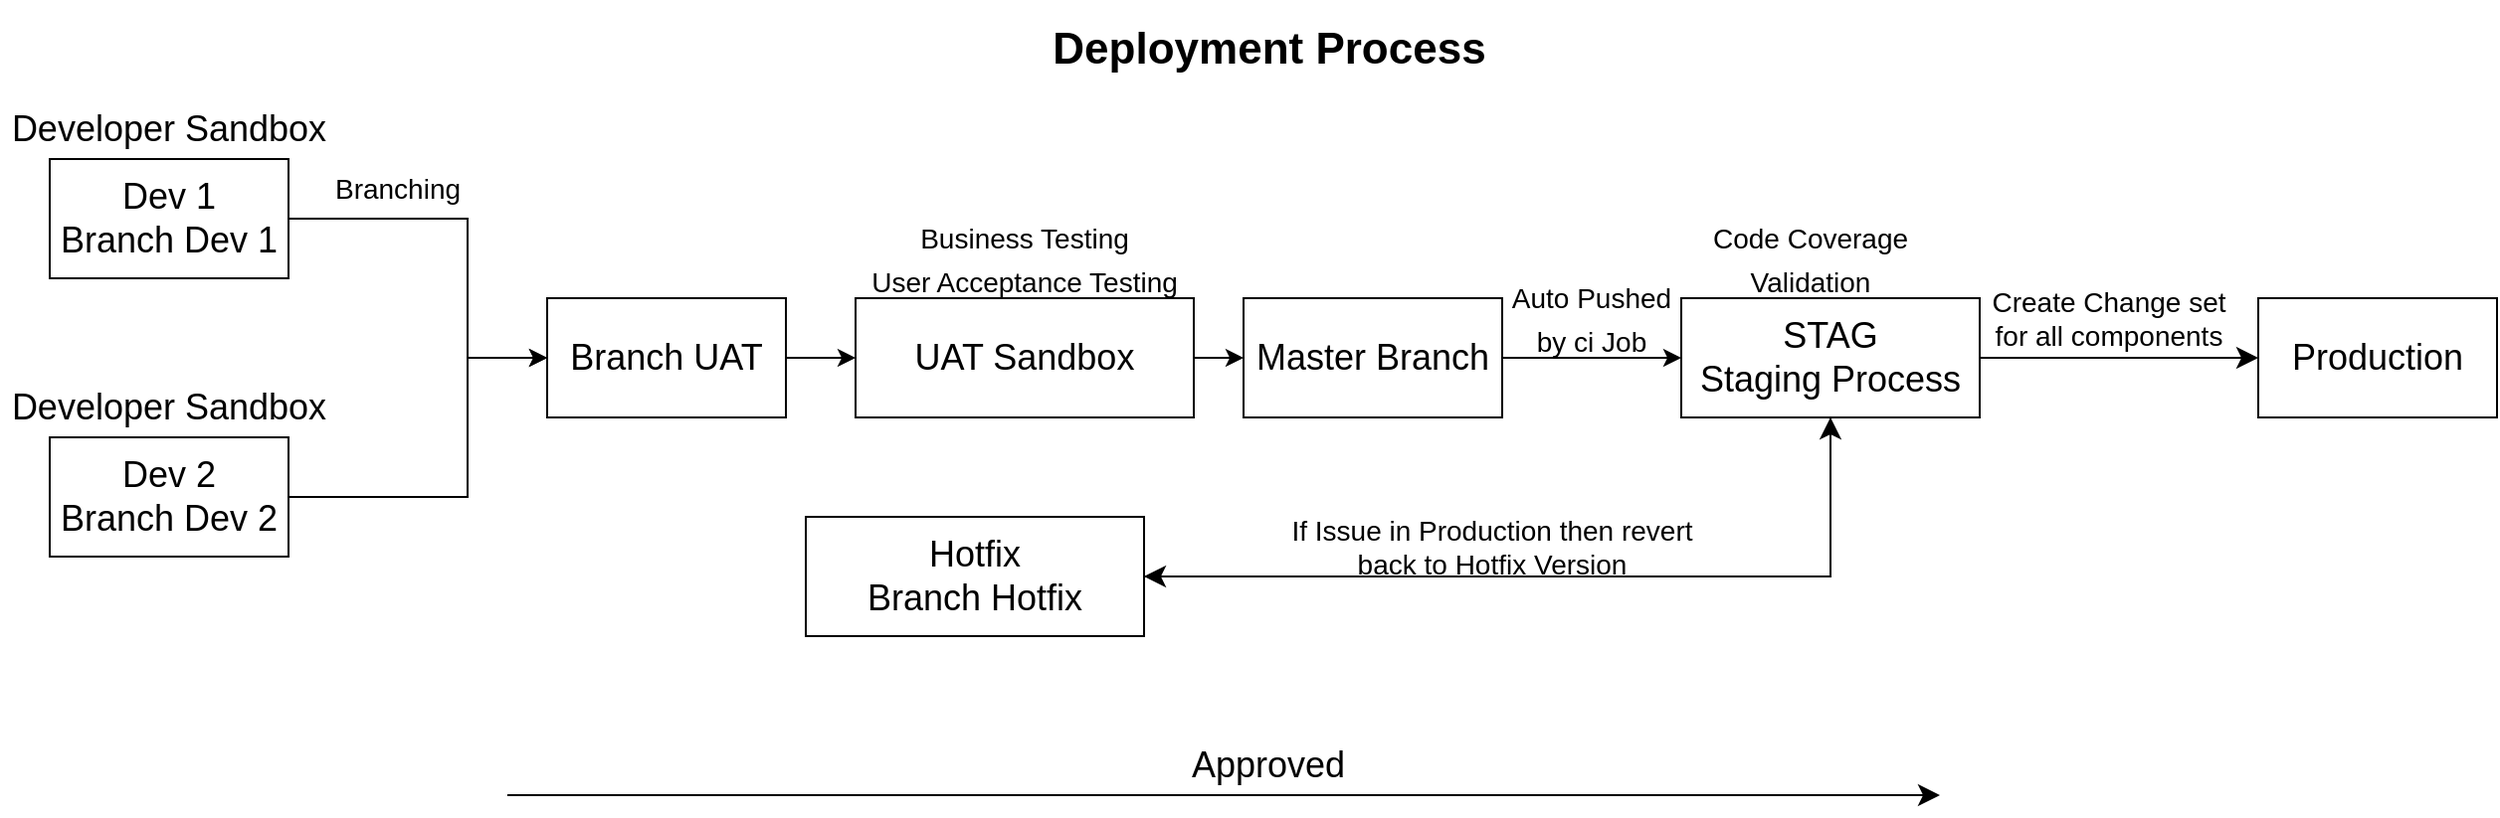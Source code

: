 <mxfile version="20.8.1" type="device"><diagram id="7zlZoh57ytXucOfflqFT" name="Page-1"><mxGraphModel dx="1434" dy="834" grid="1" gridSize="10" guides="1" tooltips="1" connect="1" arrows="1" fold="1" page="1" pageScale="1" pageWidth="850" pageHeight="1100" math="0" shadow="0"><root><mxCell id="0"/><mxCell id="1" parent="0"/><mxCell id="AMKslAWex_BSmfajtZQR-25" style="edgeStyle=orthogonalEdgeStyle;rounded=0;orthogonalLoop=1;jettySize=auto;html=1;exitX=1;exitY=0.5;exitDx=0;exitDy=0;entryX=0;entryY=0.5;entryDx=0;entryDy=0;fontSize=18;" edge="1" parent="1" source="AMKslAWex_BSmfajtZQR-20" target="AMKslAWex_BSmfajtZQR-24"><mxGeometry relative="1" as="geometry"><Array as="points"><mxPoint x="250" y="250"/><mxPoint x="250" y="320"/></Array></mxGeometry></mxCell><mxCell id="AMKslAWex_BSmfajtZQR-20" value="Dev 1&lt;br&gt;Branch Dev 1" style="rounded=0;whiteSpace=wrap;html=1;fontSize=18;" vertex="1" parent="1"><mxGeometry x="40" y="220" width="120" height="60" as="geometry"/></mxCell><mxCell id="AMKslAWex_BSmfajtZQR-26" style="edgeStyle=orthogonalEdgeStyle;rounded=0;orthogonalLoop=1;jettySize=auto;html=1;exitX=1;exitY=0.5;exitDx=0;exitDy=0;fontSize=18;entryX=0;entryY=0.5;entryDx=0;entryDy=0;" edge="1" parent="1" source="AMKslAWex_BSmfajtZQR-21" target="AMKslAWex_BSmfajtZQR-24"><mxGeometry relative="1" as="geometry"><mxPoint x="230" y="390" as="targetPoint"/><Array as="points"><mxPoint x="250" y="390"/><mxPoint x="250" y="320"/></Array></mxGeometry></mxCell><mxCell id="AMKslAWex_BSmfajtZQR-21" value="Dev 2&lt;br&gt;Branch Dev 2" style="rounded=0;whiteSpace=wrap;html=1;fontSize=18;" vertex="1" parent="1"><mxGeometry x="40" y="360" width="120" height="60" as="geometry"/></mxCell><mxCell id="AMKslAWex_BSmfajtZQR-22" value="Developer Sandbox" style="text;html=1;strokeColor=none;fillColor=none;align=center;verticalAlign=middle;whiteSpace=wrap;rounded=0;fontSize=18;" vertex="1" parent="1"><mxGeometry x="15" y="190" width="170" height="30" as="geometry"/></mxCell><mxCell id="AMKslAWex_BSmfajtZQR-23" value="Developer Sandbox" style="text;html=1;strokeColor=none;fillColor=none;align=center;verticalAlign=middle;whiteSpace=wrap;rounded=0;fontSize=18;" vertex="1" parent="1"><mxGeometry x="15" y="330" width="170" height="30" as="geometry"/></mxCell><mxCell id="AMKslAWex_BSmfajtZQR-32" style="edgeStyle=orthogonalEdgeStyle;rounded=0;orthogonalLoop=1;jettySize=auto;html=1;exitX=1;exitY=0.5;exitDx=0;exitDy=0;entryX=0;entryY=0.5;entryDx=0;entryDy=0;fontSize=18;" edge="1" parent="1" source="AMKslAWex_BSmfajtZQR-24" target="AMKslAWex_BSmfajtZQR-31"><mxGeometry relative="1" as="geometry"/></mxCell><mxCell id="AMKslAWex_BSmfajtZQR-24" value="Branch UAT" style="rounded=0;whiteSpace=wrap;html=1;fontSize=18;" vertex="1" parent="1"><mxGeometry x="290" y="290" width="120" height="60" as="geometry"/></mxCell><mxCell id="AMKslAWex_BSmfajtZQR-27" value="&lt;font style=&quot;font-size: 14px;&quot;&gt;Business Testing&lt;br&gt;User Acceptance Testing&lt;/font&gt;" style="text;html=1;strokeColor=none;fillColor=none;align=center;verticalAlign=middle;whiteSpace=wrap;rounded=0;fontSize=18;" vertex="1" parent="1"><mxGeometry x="445" y="250" width="170" height="40" as="geometry"/></mxCell><mxCell id="AMKslAWex_BSmfajtZQR-46" style="edgeStyle=orthogonalEdgeStyle;rounded=0;orthogonalLoop=1;jettySize=auto;html=1;exitX=1;exitY=0.5;exitDx=0;exitDy=0;entryX=0.5;entryY=1;entryDx=0;entryDy=0;fontSize=14;endSize=8;" edge="1" parent="1" source="AMKslAWex_BSmfajtZQR-29" target="AMKslAWex_BSmfajtZQR-35"><mxGeometry relative="1" as="geometry"/></mxCell><mxCell id="AMKslAWex_BSmfajtZQR-29" value="Hotfix&lt;br&gt;Branch Hotfix" style="rounded=0;whiteSpace=wrap;html=1;fontSize=18;" vertex="1" parent="1"><mxGeometry x="420" y="400" width="170" height="60" as="geometry"/></mxCell><mxCell id="AMKslAWex_BSmfajtZQR-30" value="Production" style="rounded=0;whiteSpace=wrap;html=1;fontSize=18;" vertex="1" parent="1"><mxGeometry x="1150" y="290" width="120" height="60" as="geometry"/></mxCell><mxCell id="AMKslAWex_BSmfajtZQR-34" style="edgeStyle=orthogonalEdgeStyle;rounded=0;orthogonalLoop=1;jettySize=auto;html=1;exitX=1;exitY=0.5;exitDx=0;exitDy=0;entryX=0;entryY=0.5;entryDx=0;entryDy=0;fontSize=18;" edge="1" parent="1" source="AMKslAWex_BSmfajtZQR-31" target="AMKslAWex_BSmfajtZQR-33"><mxGeometry relative="1" as="geometry"/></mxCell><mxCell id="AMKslAWex_BSmfajtZQR-31" value="UAT Sandbox" style="rounded=0;whiteSpace=wrap;html=1;fontSize=18;" vertex="1" parent="1"><mxGeometry x="445" y="290" width="170" height="60" as="geometry"/></mxCell><mxCell id="AMKslAWex_BSmfajtZQR-36" style="edgeStyle=orthogonalEdgeStyle;rounded=0;orthogonalLoop=1;jettySize=auto;html=1;exitX=1;exitY=0.5;exitDx=0;exitDy=0;entryX=0;entryY=0.5;entryDx=0;entryDy=0;fontSize=18;" edge="1" parent="1" source="AMKslAWex_BSmfajtZQR-33" target="AMKslAWex_BSmfajtZQR-35"><mxGeometry relative="1" as="geometry"/></mxCell><mxCell id="AMKslAWex_BSmfajtZQR-33" value="Master Branch" style="rounded=0;whiteSpace=wrap;html=1;fontSize=18;" vertex="1" parent="1"><mxGeometry x="640" y="290" width="130" height="60" as="geometry"/></mxCell><mxCell id="AMKslAWex_BSmfajtZQR-42" style="edgeStyle=orthogonalEdgeStyle;rounded=0;orthogonalLoop=1;jettySize=auto;html=1;exitX=1;exitY=0.5;exitDx=0;exitDy=0;entryX=0;entryY=0.5;entryDx=0;entryDy=0;fontSize=14;endSize=8;" edge="1" parent="1" source="AMKslAWex_BSmfajtZQR-35" target="AMKslAWex_BSmfajtZQR-30"><mxGeometry relative="1" as="geometry"/></mxCell><mxCell id="AMKslAWex_BSmfajtZQR-45" style="edgeStyle=orthogonalEdgeStyle;rounded=0;orthogonalLoop=1;jettySize=auto;html=1;exitX=0.5;exitY=1;exitDx=0;exitDy=0;entryX=1;entryY=0.5;entryDx=0;entryDy=0;fontSize=14;endSize=8;" edge="1" parent="1" source="AMKslAWex_BSmfajtZQR-35" target="AMKslAWex_BSmfajtZQR-29"><mxGeometry relative="1" as="geometry"/></mxCell><mxCell id="AMKslAWex_BSmfajtZQR-35" value="STAG&lt;br&gt;Staging Process" style="rounded=0;whiteSpace=wrap;html=1;fontSize=18;" vertex="1" parent="1"><mxGeometry x="860" y="290" width="150" height="60" as="geometry"/></mxCell><mxCell id="AMKslAWex_BSmfajtZQR-37" value="&lt;font style=&quot;font-size: 14px;&quot;&gt;Code Coverage Validation&lt;/font&gt;" style="text;html=1;strokeColor=none;fillColor=none;align=center;verticalAlign=middle;whiteSpace=wrap;rounded=0;fontSize=18;" vertex="1" parent="1"><mxGeometry x="850" y="250" width="150" height="40" as="geometry"/></mxCell><mxCell id="AMKslAWex_BSmfajtZQR-38" value="" style="endArrow=classic;html=1;rounded=0;fontSize=18;endSize=8;" edge="1" parent="1"><mxGeometry width="50" height="50" relative="1" as="geometry"><mxPoint x="270" y="540" as="sourcePoint"/><mxPoint x="990" y="540" as="targetPoint"/></mxGeometry></mxCell><mxCell id="AMKslAWex_BSmfajtZQR-40" style="edgeStyle=orthogonalEdgeStyle;rounded=0;orthogonalLoop=1;jettySize=auto;html=1;exitX=0.5;exitY=1;exitDx=0;exitDy=0;fontSize=18;endSize=8;" edge="1" parent="1" source="AMKslAWex_BSmfajtZQR-39"><mxGeometry relative="1" as="geometry"><mxPoint x="653" y="540" as="targetPoint"/></mxGeometry></mxCell><mxCell id="AMKslAWex_BSmfajtZQR-39" value="Approved" style="text;html=1;strokeColor=none;fillColor=none;align=center;verticalAlign=middle;whiteSpace=wrap;rounded=0;fontSize=18;" vertex="1" parent="1"><mxGeometry x="560" y="510" width="185" height="30" as="geometry"/></mxCell><mxCell id="AMKslAWex_BSmfajtZQR-41" value="&lt;font style=&quot;font-size: 14px;&quot;&gt;Auto Pushed by ci Job&lt;/font&gt;" style="text;html=1;strokeColor=none;fillColor=none;align=center;verticalAlign=middle;whiteSpace=wrap;rounded=0;fontSize=18;" vertex="1" parent="1"><mxGeometry x="770" y="280" width="90" height="40" as="geometry"/></mxCell><mxCell id="AMKslAWex_BSmfajtZQR-43" value="Create Change set for all components" style="text;html=1;strokeColor=none;fillColor=none;align=center;verticalAlign=middle;whiteSpace=wrap;rounded=0;fontSize=14;" vertex="1" parent="1"><mxGeometry x="1010" y="280" width="130" height="40" as="geometry"/></mxCell><mxCell id="AMKslAWex_BSmfajtZQR-47" value="If Issue in Production then revert back to Hotfix Version" style="text;html=1;strokeColor=none;fillColor=none;align=center;verticalAlign=middle;whiteSpace=wrap;rounded=0;fontSize=14;" vertex="1" parent="1"><mxGeometry x="660" y="400" width="210" height="30" as="geometry"/></mxCell><mxCell id="AMKslAWex_BSmfajtZQR-48" value="Branching" style="text;html=1;strokeColor=none;fillColor=none;align=center;verticalAlign=middle;whiteSpace=wrap;rounded=0;fontSize=14;" vertex="1" parent="1"><mxGeometry x="185" y="220" width="60" height="30" as="geometry"/></mxCell><mxCell id="AMKslAWex_BSmfajtZQR-49" value="&lt;font style=&quot;font-size: 22px;&quot;&gt;&lt;b&gt;Deployment Process&lt;/b&gt;&lt;/font&gt;" style="text;html=1;strokeColor=none;fillColor=none;align=center;verticalAlign=middle;whiteSpace=wrap;rounded=0;fontSize=14;" vertex="1" parent="1"><mxGeometry x="477.5" y="140" width="350" height="50" as="geometry"/></mxCell></root></mxGraphModel></diagram></mxfile>